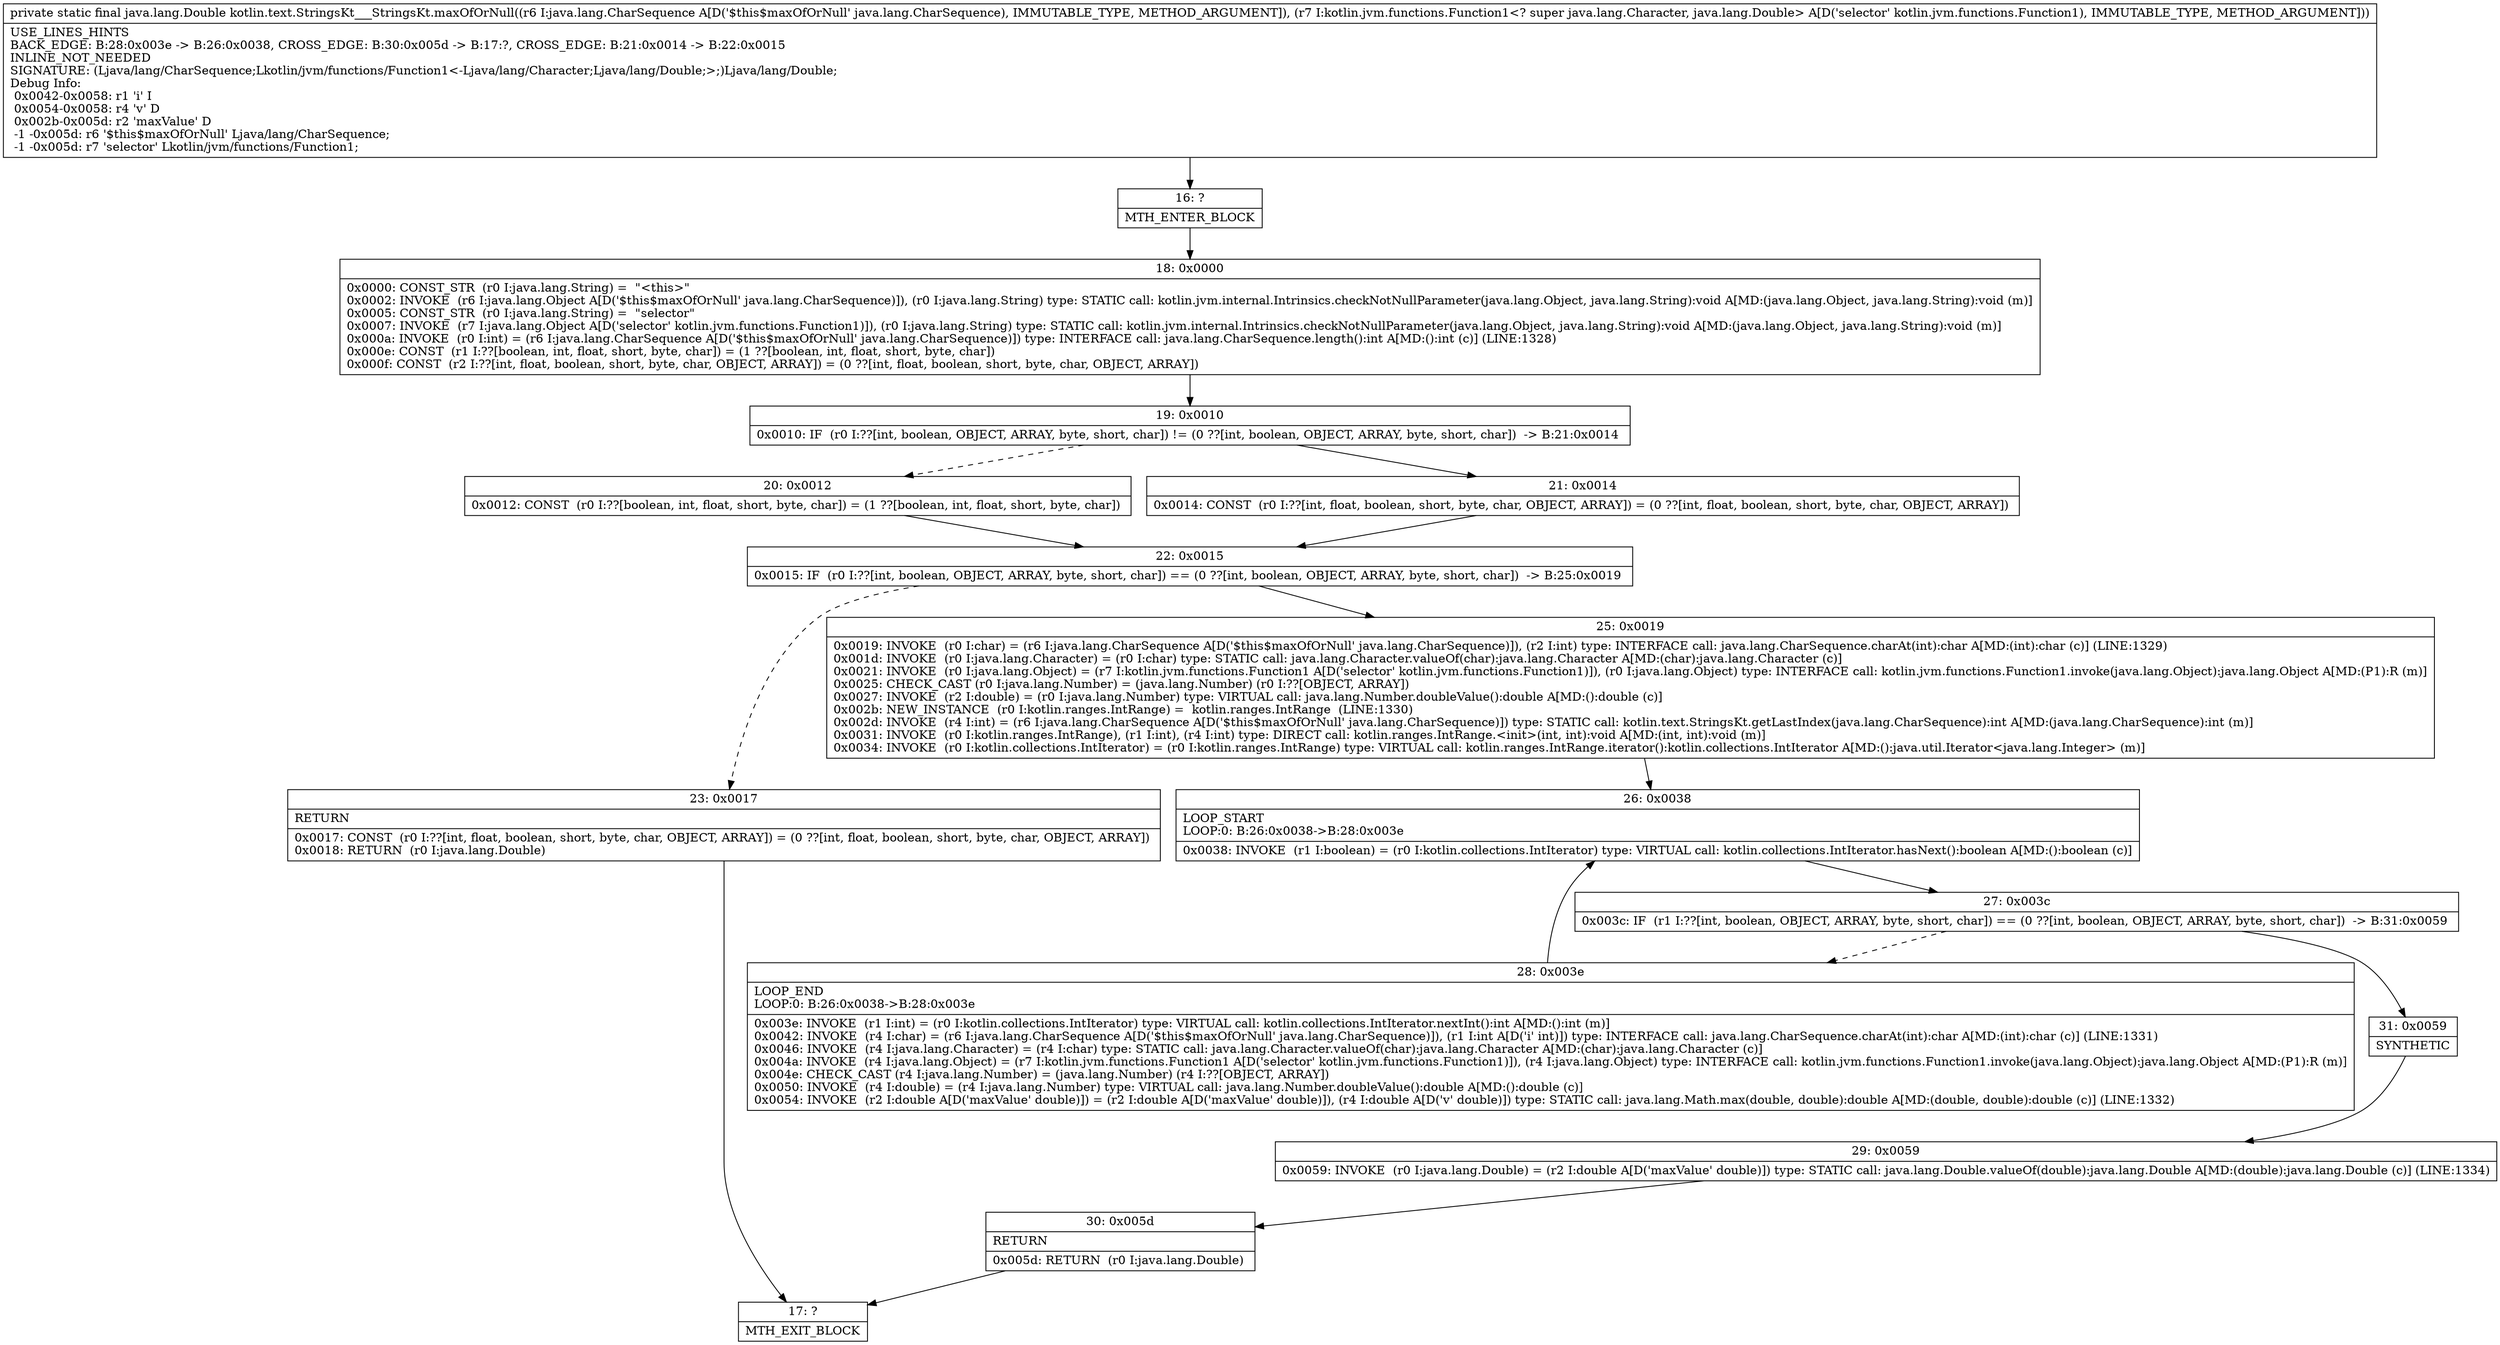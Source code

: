 digraph "CFG forkotlin.text.StringsKt___StringsKt.maxOfOrNull(Ljava\/lang\/CharSequence;Lkotlin\/jvm\/functions\/Function1;)Ljava\/lang\/Double;" {
Node_16 [shape=record,label="{16\:\ ?|MTH_ENTER_BLOCK\l}"];
Node_18 [shape=record,label="{18\:\ 0x0000|0x0000: CONST_STR  (r0 I:java.lang.String) =  \"\<this\>\" \l0x0002: INVOKE  (r6 I:java.lang.Object A[D('$this$maxOfOrNull' java.lang.CharSequence)]), (r0 I:java.lang.String) type: STATIC call: kotlin.jvm.internal.Intrinsics.checkNotNullParameter(java.lang.Object, java.lang.String):void A[MD:(java.lang.Object, java.lang.String):void (m)]\l0x0005: CONST_STR  (r0 I:java.lang.String) =  \"selector\" \l0x0007: INVOKE  (r7 I:java.lang.Object A[D('selector' kotlin.jvm.functions.Function1)]), (r0 I:java.lang.String) type: STATIC call: kotlin.jvm.internal.Intrinsics.checkNotNullParameter(java.lang.Object, java.lang.String):void A[MD:(java.lang.Object, java.lang.String):void (m)]\l0x000a: INVOKE  (r0 I:int) = (r6 I:java.lang.CharSequence A[D('$this$maxOfOrNull' java.lang.CharSequence)]) type: INTERFACE call: java.lang.CharSequence.length():int A[MD:():int (c)] (LINE:1328)\l0x000e: CONST  (r1 I:??[boolean, int, float, short, byte, char]) = (1 ??[boolean, int, float, short, byte, char]) \l0x000f: CONST  (r2 I:??[int, float, boolean, short, byte, char, OBJECT, ARRAY]) = (0 ??[int, float, boolean, short, byte, char, OBJECT, ARRAY]) \l}"];
Node_19 [shape=record,label="{19\:\ 0x0010|0x0010: IF  (r0 I:??[int, boolean, OBJECT, ARRAY, byte, short, char]) != (0 ??[int, boolean, OBJECT, ARRAY, byte, short, char])  \-\> B:21:0x0014 \l}"];
Node_20 [shape=record,label="{20\:\ 0x0012|0x0012: CONST  (r0 I:??[boolean, int, float, short, byte, char]) = (1 ??[boolean, int, float, short, byte, char]) \l}"];
Node_22 [shape=record,label="{22\:\ 0x0015|0x0015: IF  (r0 I:??[int, boolean, OBJECT, ARRAY, byte, short, char]) == (0 ??[int, boolean, OBJECT, ARRAY, byte, short, char])  \-\> B:25:0x0019 \l}"];
Node_23 [shape=record,label="{23\:\ 0x0017|RETURN\l|0x0017: CONST  (r0 I:??[int, float, boolean, short, byte, char, OBJECT, ARRAY]) = (0 ??[int, float, boolean, short, byte, char, OBJECT, ARRAY]) \l0x0018: RETURN  (r0 I:java.lang.Double) \l}"];
Node_17 [shape=record,label="{17\:\ ?|MTH_EXIT_BLOCK\l}"];
Node_25 [shape=record,label="{25\:\ 0x0019|0x0019: INVOKE  (r0 I:char) = (r6 I:java.lang.CharSequence A[D('$this$maxOfOrNull' java.lang.CharSequence)]), (r2 I:int) type: INTERFACE call: java.lang.CharSequence.charAt(int):char A[MD:(int):char (c)] (LINE:1329)\l0x001d: INVOKE  (r0 I:java.lang.Character) = (r0 I:char) type: STATIC call: java.lang.Character.valueOf(char):java.lang.Character A[MD:(char):java.lang.Character (c)]\l0x0021: INVOKE  (r0 I:java.lang.Object) = (r7 I:kotlin.jvm.functions.Function1 A[D('selector' kotlin.jvm.functions.Function1)]), (r0 I:java.lang.Object) type: INTERFACE call: kotlin.jvm.functions.Function1.invoke(java.lang.Object):java.lang.Object A[MD:(P1):R (m)]\l0x0025: CHECK_CAST (r0 I:java.lang.Number) = (java.lang.Number) (r0 I:??[OBJECT, ARRAY]) \l0x0027: INVOKE  (r2 I:double) = (r0 I:java.lang.Number) type: VIRTUAL call: java.lang.Number.doubleValue():double A[MD:():double (c)]\l0x002b: NEW_INSTANCE  (r0 I:kotlin.ranges.IntRange) =  kotlin.ranges.IntRange  (LINE:1330)\l0x002d: INVOKE  (r4 I:int) = (r6 I:java.lang.CharSequence A[D('$this$maxOfOrNull' java.lang.CharSequence)]) type: STATIC call: kotlin.text.StringsKt.getLastIndex(java.lang.CharSequence):int A[MD:(java.lang.CharSequence):int (m)]\l0x0031: INVOKE  (r0 I:kotlin.ranges.IntRange), (r1 I:int), (r4 I:int) type: DIRECT call: kotlin.ranges.IntRange.\<init\>(int, int):void A[MD:(int, int):void (m)]\l0x0034: INVOKE  (r0 I:kotlin.collections.IntIterator) = (r0 I:kotlin.ranges.IntRange) type: VIRTUAL call: kotlin.ranges.IntRange.iterator():kotlin.collections.IntIterator A[MD:():java.util.Iterator\<java.lang.Integer\> (m)]\l}"];
Node_26 [shape=record,label="{26\:\ 0x0038|LOOP_START\lLOOP:0: B:26:0x0038\-\>B:28:0x003e\l|0x0038: INVOKE  (r1 I:boolean) = (r0 I:kotlin.collections.IntIterator) type: VIRTUAL call: kotlin.collections.IntIterator.hasNext():boolean A[MD:():boolean (c)]\l}"];
Node_27 [shape=record,label="{27\:\ 0x003c|0x003c: IF  (r1 I:??[int, boolean, OBJECT, ARRAY, byte, short, char]) == (0 ??[int, boolean, OBJECT, ARRAY, byte, short, char])  \-\> B:31:0x0059 \l}"];
Node_28 [shape=record,label="{28\:\ 0x003e|LOOP_END\lLOOP:0: B:26:0x0038\-\>B:28:0x003e\l|0x003e: INVOKE  (r1 I:int) = (r0 I:kotlin.collections.IntIterator) type: VIRTUAL call: kotlin.collections.IntIterator.nextInt():int A[MD:():int (m)]\l0x0042: INVOKE  (r4 I:char) = (r6 I:java.lang.CharSequence A[D('$this$maxOfOrNull' java.lang.CharSequence)]), (r1 I:int A[D('i' int)]) type: INTERFACE call: java.lang.CharSequence.charAt(int):char A[MD:(int):char (c)] (LINE:1331)\l0x0046: INVOKE  (r4 I:java.lang.Character) = (r4 I:char) type: STATIC call: java.lang.Character.valueOf(char):java.lang.Character A[MD:(char):java.lang.Character (c)]\l0x004a: INVOKE  (r4 I:java.lang.Object) = (r7 I:kotlin.jvm.functions.Function1 A[D('selector' kotlin.jvm.functions.Function1)]), (r4 I:java.lang.Object) type: INTERFACE call: kotlin.jvm.functions.Function1.invoke(java.lang.Object):java.lang.Object A[MD:(P1):R (m)]\l0x004e: CHECK_CAST (r4 I:java.lang.Number) = (java.lang.Number) (r4 I:??[OBJECT, ARRAY]) \l0x0050: INVOKE  (r4 I:double) = (r4 I:java.lang.Number) type: VIRTUAL call: java.lang.Number.doubleValue():double A[MD:():double (c)]\l0x0054: INVOKE  (r2 I:double A[D('maxValue' double)]) = (r2 I:double A[D('maxValue' double)]), (r4 I:double A[D('v' double)]) type: STATIC call: java.lang.Math.max(double, double):double A[MD:(double, double):double (c)] (LINE:1332)\l}"];
Node_31 [shape=record,label="{31\:\ 0x0059|SYNTHETIC\l}"];
Node_29 [shape=record,label="{29\:\ 0x0059|0x0059: INVOKE  (r0 I:java.lang.Double) = (r2 I:double A[D('maxValue' double)]) type: STATIC call: java.lang.Double.valueOf(double):java.lang.Double A[MD:(double):java.lang.Double (c)] (LINE:1334)\l}"];
Node_30 [shape=record,label="{30\:\ 0x005d|RETURN\l|0x005d: RETURN  (r0 I:java.lang.Double) \l}"];
Node_21 [shape=record,label="{21\:\ 0x0014|0x0014: CONST  (r0 I:??[int, float, boolean, short, byte, char, OBJECT, ARRAY]) = (0 ??[int, float, boolean, short, byte, char, OBJECT, ARRAY]) \l}"];
MethodNode[shape=record,label="{private static final java.lang.Double kotlin.text.StringsKt___StringsKt.maxOfOrNull((r6 I:java.lang.CharSequence A[D('$this$maxOfOrNull' java.lang.CharSequence), IMMUTABLE_TYPE, METHOD_ARGUMENT]), (r7 I:kotlin.jvm.functions.Function1\<? super java.lang.Character, java.lang.Double\> A[D('selector' kotlin.jvm.functions.Function1), IMMUTABLE_TYPE, METHOD_ARGUMENT]))  | USE_LINES_HINTS\lBACK_EDGE: B:28:0x003e \-\> B:26:0x0038, CROSS_EDGE: B:30:0x005d \-\> B:17:?, CROSS_EDGE: B:21:0x0014 \-\> B:22:0x0015\lINLINE_NOT_NEEDED\lSIGNATURE: (Ljava\/lang\/CharSequence;Lkotlin\/jvm\/functions\/Function1\<\-Ljava\/lang\/Character;Ljava\/lang\/Double;\>;)Ljava\/lang\/Double;\lDebug Info:\l  0x0042\-0x0058: r1 'i' I\l  0x0054\-0x0058: r4 'v' D\l  0x002b\-0x005d: r2 'maxValue' D\l  \-1 \-0x005d: r6 '$this$maxOfOrNull' Ljava\/lang\/CharSequence;\l  \-1 \-0x005d: r7 'selector' Lkotlin\/jvm\/functions\/Function1;\l}"];
MethodNode -> Node_16;Node_16 -> Node_18;
Node_18 -> Node_19;
Node_19 -> Node_20[style=dashed];
Node_19 -> Node_21;
Node_20 -> Node_22;
Node_22 -> Node_23[style=dashed];
Node_22 -> Node_25;
Node_23 -> Node_17;
Node_25 -> Node_26;
Node_26 -> Node_27;
Node_27 -> Node_28[style=dashed];
Node_27 -> Node_31;
Node_28 -> Node_26;
Node_31 -> Node_29;
Node_29 -> Node_30;
Node_30 -> Node_17;
Node_21 -> Node_22;
}


